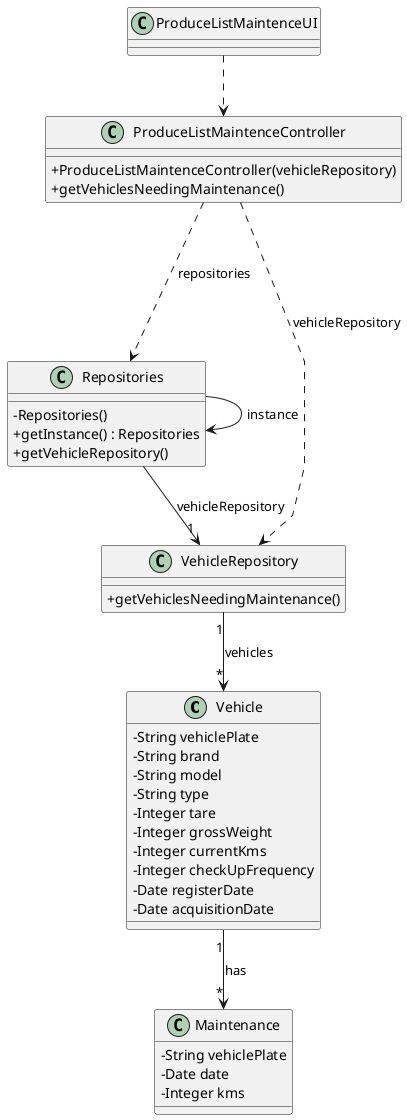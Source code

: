 @startuml
'skinparam monochrome true
skinparam packageStyle rectangle
skinparam shadowing false
skinparam linetype polyline
'skinparam linetype orto

skinparam classAttributeIconSize 0

'left to right direction

class Vehicle {
  - String vehiclePlate
  - String brand
  - String model
  - String type
  - Integer tare
  - Integer grossWeight
  - Integer currentKms
  - Integer checkUpFrequency
  - Date registerDate
  - Date acquisitionDate
}

class Maintenance {
    - String vehiclePlate
    - Date date
    - Integer kms
}

class ProduceListMaintenceUI {
}

class ProduceListMaintenceController {
    + ProduceListMaintenceController(vehicleRepository)
    + getVehiclesNeedingMaintenance()
}

class Repositories {
    - Repositories()
    + getInstance() : Repositories
    + getVehicleRepository()
}

class VehicleRepository {
    + getVehiclesNeedingMaintenance()
}


Repositories -> Repositories : instance
Repositories --> "1" VehicleRepository: vehicleRepository
ProduceListMaintenceController ...> Repositories: repositories
ProduceListMaintenceController ..> VehicleRepository: vehicleRepository

ProduceListMaintenceUI ..> ProduceListMaintenceController
Vehicle "1" --> "*" Maintenance : has

VehicleRepository "1" --> "*" Vehicle : vehicles


@enduml